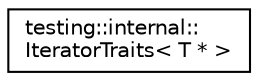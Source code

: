digraph "Graphical Class Hierarchy"
{
  edge [fontname="Helvetica",fontsize="10",labelfontname="Helvetica",labelfontsize="10"];
  node [fontname="Helvetica",fontsize="10",shape=record];
  rankdir="LR";
  Node1 [label="testing::internal::\lIteratorTraits\< T * \>",height=0.2,width=0.4,color="black", fillcolor="white", style="filled",URL="$structtesting_1_1internal_1_1_iterator_traits_3_01_t_01_5_01_4.html"];
}

